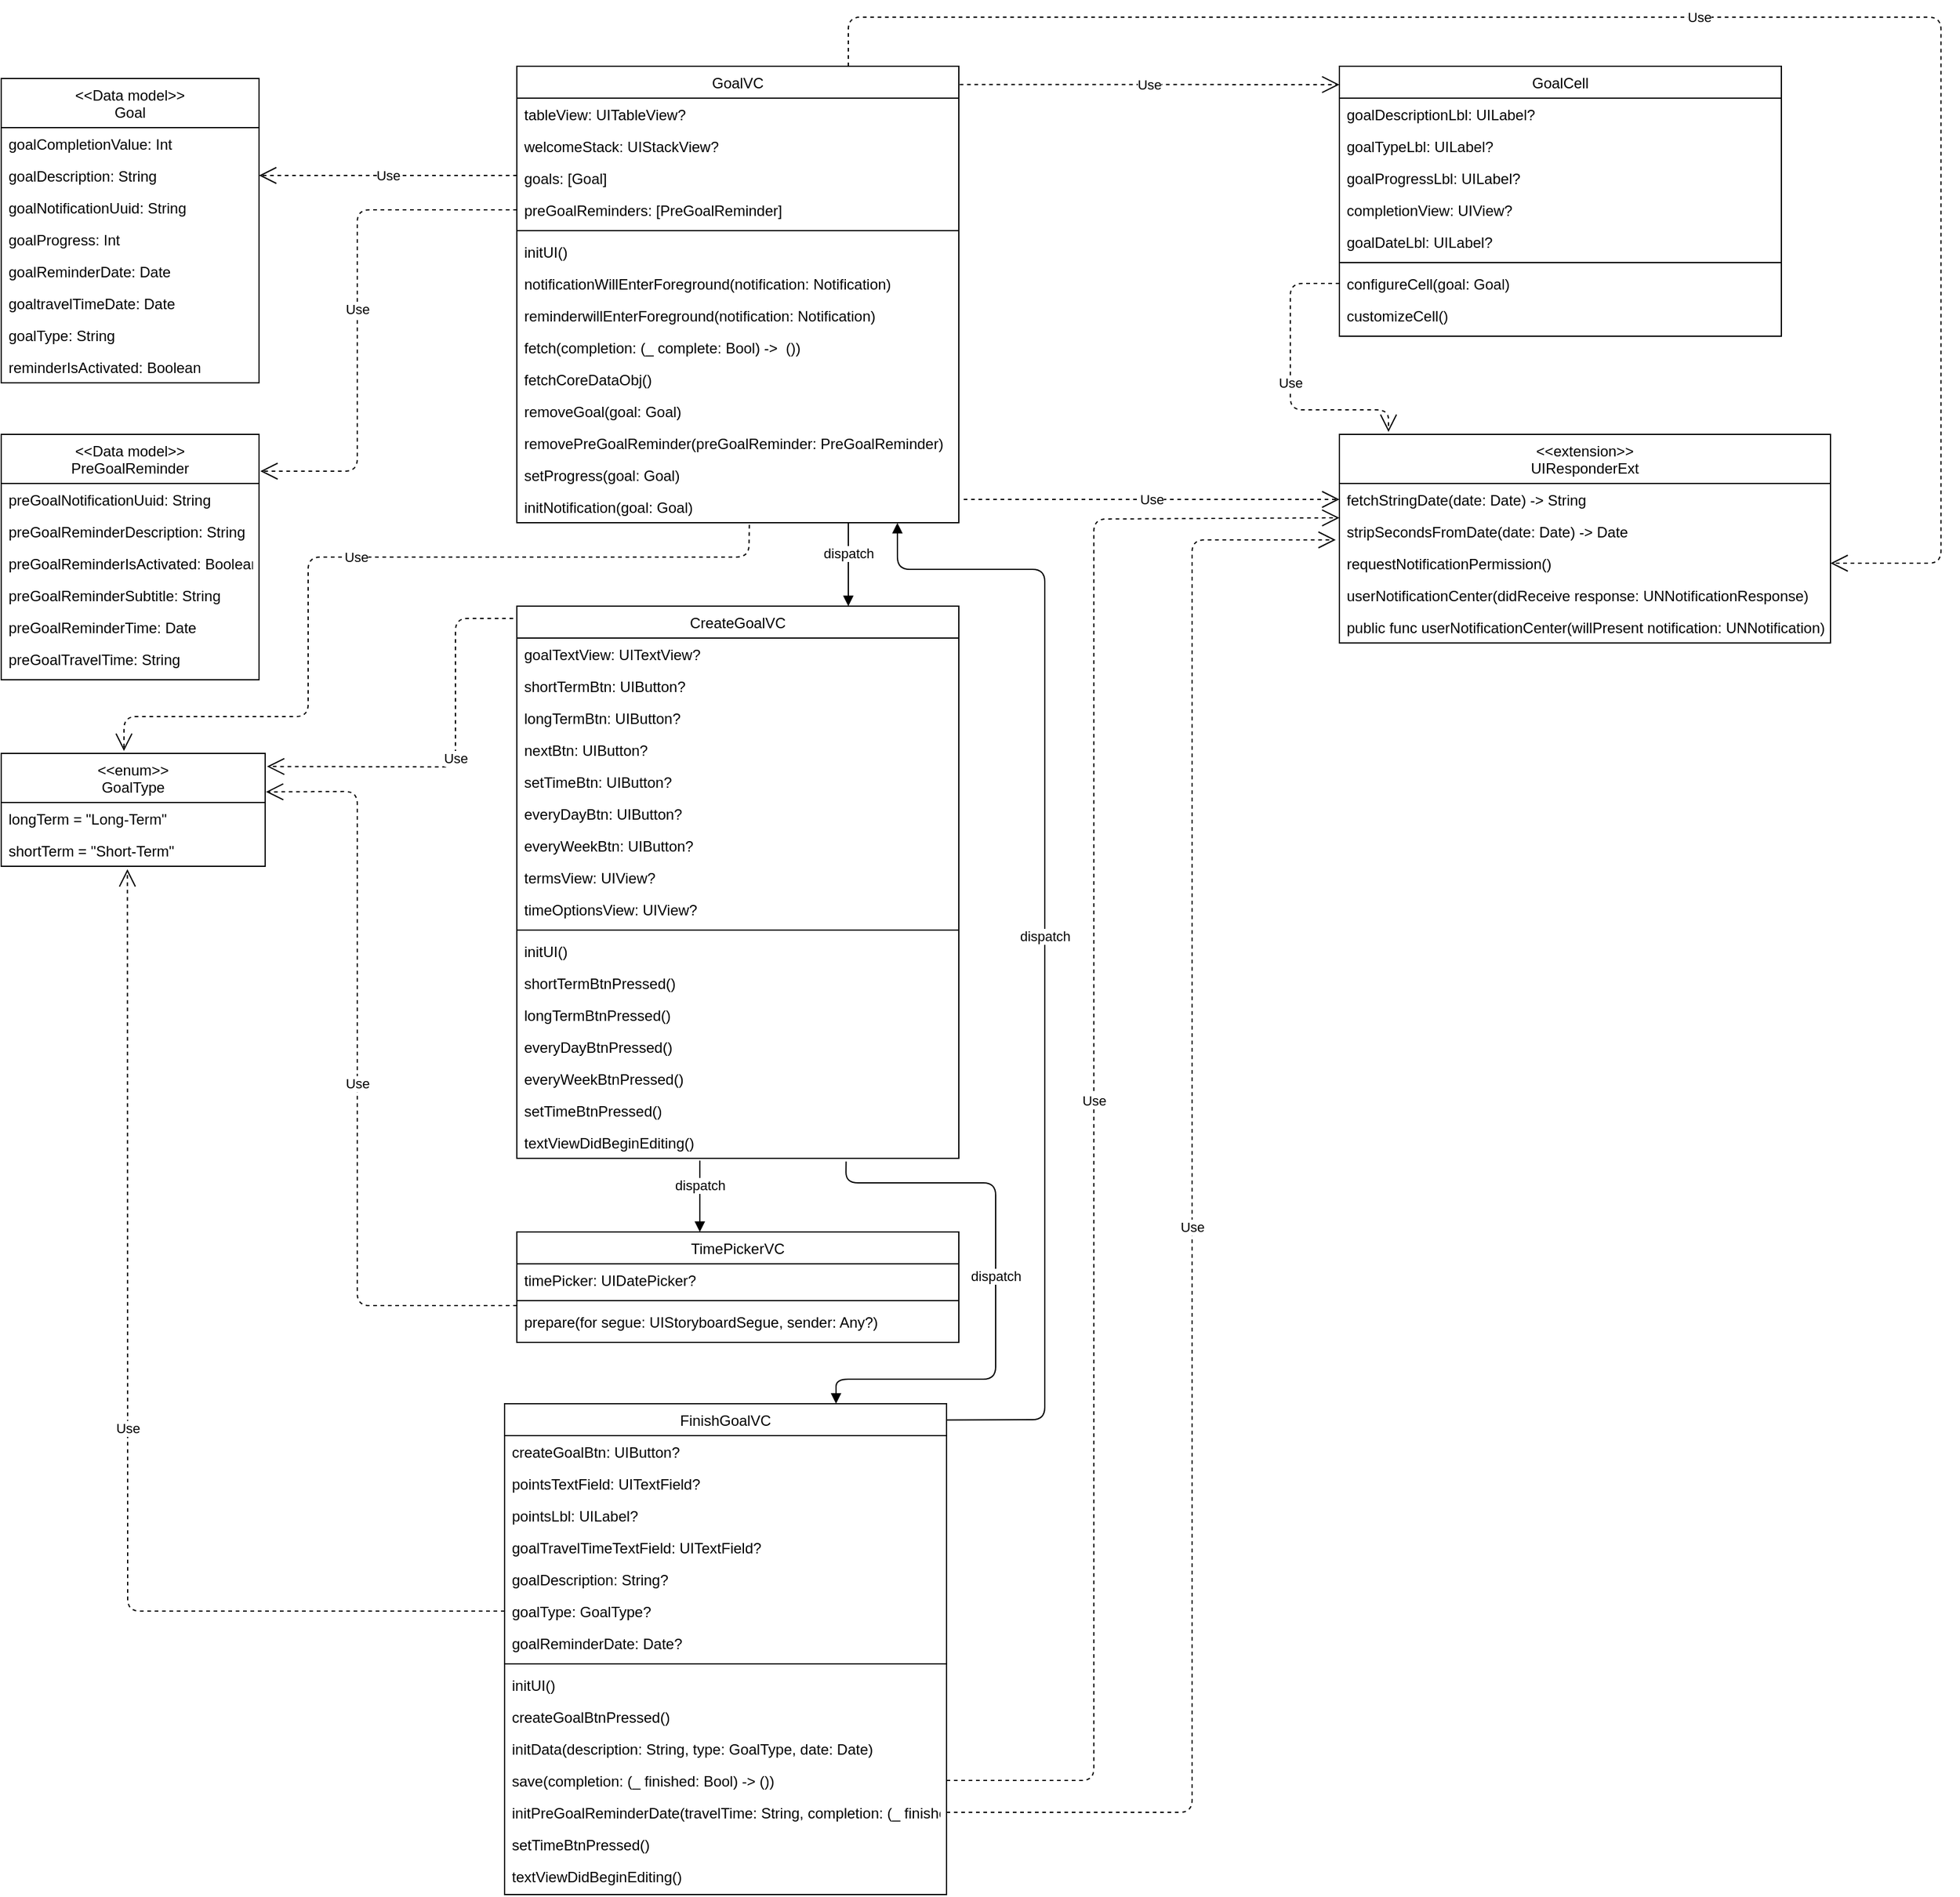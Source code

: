 <mxfile version="14.0.1" type="github"><diagram id="C5RBs43oDa-KdzZeNtuy" name="Page-1"><mxGraphModel dx="340" dy="918" grid="1" gridSize="10" guides="1" tooltips="1" connect="1" arrows="1" fold="1" page="0" pageScale="1" pageWidth="827" pageHeight="1169" math="0" shadow="0"><root><mxCell id="WIyWlLk6GJQsqaUBKTNV-0"/><mxCell id="WIyWlLk6GJQsqaUBKTNV-1" parent="WIyWlLk6GJQsqaUBKTNV-0"/><mxCell id="tPC4e63Bp8hrS6GfHQLR-0" value="GoalVC" style="swimlane;fontStyle=0;align=center;verticalAlign=top;childLayout=stackLayout;horizontal=1;startSize=26;horizontalStack=0;resizeParent=1;resizeLast=0;collapsible=1;marginBottom=0;rounded=0;shadow=0;strokeWidth=1;" vertex="1" parent="WIyWlLk6GJQsqaUBKTNV-1"><mxGeometry x="1730" y="190" width="360" height="372" as="geometry"><mxRectangle x="550" y="140" width="160" height="26" as="alternateBounds"/></mxGeometry></mxCell><mxCell id="tPC4e63Bp8hrS6GfHQLR-1" value="tableView: UITableView?" style="text;align=left;verticalAlign=top;spacingLeft=4;spacingRight=4;overflow=hidden;rotatable=0;points=[[0,0.5],[1,0.5]];portConstraint=eastwest;" vertex="1" parent="tPC4e63Bp8hrS6GfHQLR-0"><mxGeometry y="26" width="360" height="26" as="geometry"/></mxCell><mxCell id="tPC4e63Bp8hrS6GfHQLR-2" value="welcomeStack: UIStackView?" style="text;align=left;verticalAlign=top;spacingLeft=4;spacingRight=4;overflow=hidden;rotatable=0;points=[[0,0.5],[1,0.5]];portConstraint=eastwest;rounded=0;shadow=0;html=0;" vertex="1" parent="tPC4e63Bp8hrS6GfHQLR-0"><mxGeometry y="52" width="360" height="26" as="geometry"/></mxCell><mxCell id="tPC4e63Bp8hrS6GfHQLR-10" value="goals: [Goal]" style="text;align=left;verticalAlign=top;spacingLeft=4;spacingRight=4;overflow=hidden;rotatable=0;points=[[0,0.5],[1,0.5]];portConstraint=eastwest;rounded=0;shadow=0;html=0;" vertex="1" parent="tPC4e63Bp8hrS6GfHQLR-0"><mxGeometry y="78" width="360" height="26" as="geometry"/></mxCell><mxCell id="tPC4e63Bp8hrS6GfHQLR-11" value="preGoalReminders: [PreGoalReminder]" style="text;align=left;verticalAlign=top;spacingLeft=4;spacingRight=4;overflow=hidden;rotatable=0;points=[[0,0.5],[1,0.5]];portConstraint=eastwest;rounded=0;shadow=0;html=0;" vertex="1" parent="tPC4e63Bp8hrS6GfHQLR-0"><mxGeometry y="104" width="360" height="26" as="geometry"/></mxCell><mxCell id="tPC4e63Bp8hrS6GfHQLR-6" value="" style="line;html=1;strokeWidth=1;align=left;verticalAlign=middle;spacingTop=-1;spacingLeft=3;spacingRight=3;rotatable=0;labelPosition=right;points=[];portConstraint=eastwest;" vertex="1" parent="tPC4e63Bp8hrS6GfHQLR-0"><mxGeometry y="130" width="360" height="8" as="geometry"/></mxCell><mxCell id="tPC4e63Bp8hrS6GfHQLR-7" value="initUI()" style="text;align=left;verticalAlign=top;spacingLeft=4;spacingRight=4;overflow=hidden;rotatable=0;points=[[0,0.5],[1,0.5]];portConstraint=eastwest;" vertex="1" parent="tPC4e63Bp8hrS6GfHQLR-0"><mxGeometry y="138" width="360" height="26" as="geometry"/></mxCell><mxCell id="tPC4e63Bp8hrS6GfHQLR-8" value="notificationWillEnterForeground(notification: Notification)" style="text;align=left;verticalAlign=top;spacingLeft=4;spacingRight=4;overflow=hidden;rotatable=0;points=[[0,0.5],[1,0.5]];portConstraint=eastwest;" vertex="1" parent="tPC4e63Bp8hrS6GfHQLR-0"><mxGeometry y="164" width="360" height="26" as="geometry"/></mxCell><mxCell id="tPC4e63Bp8hrS6GfHQLR-13" value="reminderwillEnterForeground(notification: Notification)" style="text;align=left;verticalAlign=top;spacingLeft=4;spacingRight=4;overflow=hidden;rotatable=0;points=[[0,0.5],[1,0.5]];portConstraint=eastwest;" vertex="1" parent="tPC4e63Bp8hrS6GfHQLR-0"><mxGeometry y="190" width="360" height="26" as="geometry"/></mxCell><mxCell id="tPC4e63Bp8hrS6GfHQLR-12" value="fetch(completion: (_ complete: Bool) -&gt;  ())" style="text;align=left;verticalAlign=top;spacingLeft=4;spacingRight=4;overflow=hidden;rotatable=0;points=[[0,0.5],[1,0.5]];portConstraint=eastwest;" vertex="1" parent="tPC4e63Bp8hrS6GfHQLR-0"><mxGeometry y="216" width="360" height="26" as="geometry"/></mxCell><mxCell id="tPC4e63Bp8hrS6GfHQLR-15" value="fetchCoreDataObj()" style="text;align=left;verticalAlign=top;spacingLeft=4;spacingRight=4;overflow=hidden;rotatable=0;points=[[0,0.5],[1,0.5]];portConstraint=eastwest;" vertex="1" parent="tPC4e63Bp8hrS6GfHQLR-0"><mxGeometry y="242" width="360" height="26" as="geometry"/></mxCell><mxCell id="tPC4e63Bp8hrS6GfHQLR-14" value="removeGoal(goal: Goal)" style="text;align=left;verticalAlign=top;spacingLeft=4;spacingRight=4;overflow=hidden;rotatable=0;points=[[0,0.5],[1,0.5]];portConstraint=eastwest;" vertex="1" parent="tPC4e63Bp8hrS6GfHQLR-0"><mxGeometry y="268" width="360" height="26" as="geometry"/></mxCell><mxCell id="tPC4e63Bp8hrS6GfHQLR-16" value="removePreGoalReminder(preGoalReminder: PreGoalReminder)" style="text;align=left;verticalAlign=top;spacingLeft=4;spacingRight=4;overflow=hidden;rotatable=0;points=[[0,0.5],[1,0.5]];portConstraint=eastwest;" vertex="1" parent="tPC4e63Bp8hrS6GfHQLR-0"><mxGeometry y="294" width="360" height="26" as="geometry"/></mxCell><mxCell id="tPC4e63Bp8hrS6GfHQLR-17" value="setProgress(goal: Goal)" style="text;align=left;verticalAlign=top;spacingLeft=4;spacingRight=4;overflow=hidden;rotatable=0;points=[[0,0.5],[1,0.5]];portConstraint=eastwest;" vertex="1" parent="tPC4e63Bp8hrS6GfHQLR-0"><mxGeometry y="320" width="360" height="26" as="geometry"/></mxCell><mxCell id="tPC4e63Bp8hrS6GfHQLR-18" value="initNotification(goal: Goal)" style="text;align=left;verticalAlign=top;spacingLeft=4;spacingRight=4;overflow=hidden;rotatable=0;points=[[0,0.5],[1,0.5]];portConstraint=eastwest;" vertex="1" parent="tPC4e63Bp8hrS6GfHQLR-0"><mxGeometry y="346" width="360" height="26" as="geometry"/></mxCell><mxCell id="tPC4e63Bp8hrS6GfHQLR-19" value="CreateGoalVC" style="swimlane;fontStyle=0;align=center;verticalAlign=top;childLayout=stackLayout;horizontal=1;startSize=26;horizontalStack=0;resizeParent=1;resizeLast=0;collapsible=1;marginBottom=0;rounded=0;shadow=0;strokeWidth=1;" vertex="1" parent="WIyWlLk6GJQsqaUBKTNV-1"><mxGeometry x="1730" y="630" width="360" height="450" as="geometry"><mxRectangle x="550" y="140" width="160" height="26" as="alternateBounds"/></mxGeometry></mxCell><mxCell id="tPC4e63Bp8hrS6GfHQLR-20" value="goalTextView: UITextView?" style="text;align=left;verticalAlign=top;spacingLeft=4;spacingRight=4;overflow=hidden;rotatable=0;points=[[0,0.5],[1,0.5]];portConstraint=eastwest;" vertex="1" parent="tPC4e63Bp8hrS6GfHQLR-19"><mxGeometry y="26" width="360" height="26" as="geometry"/></mxCell><mxCell id="tPC4e63Bp8hrS6GfHQLR-21" value="shortTermBtn: UIButton?" style="text;align=left;verticalAlign=top;spacingLeft=4;spacingRight=4;overflow=hidden;rotatable=0;points=[[0,0.5],[1,0.5]];portConstraint=eastwest;rounded=0;shadow=0;html=0;" vertex="1" parent="tPC4e63Bp8hrS6GfHQLR-19"><mxGeometry y="52" width="360" height="26" as="geometry"/></mxCell><mxCell id="tPC4e63Bp8hrS6GfHQLR-22" value="longTermBtn: UIButton?" style="text;align=left;verticalAlign=top;spacingLeft=4;spacingRight=4;overflow=hidden;rotatable=0;points=[[0,0.5],[1,0.5]];portConstraint=eastwest;rounded=0;shadow=0;html=0;" vertex="1" parent="tPC4e63Bp8hrS6GfHQLR-19"><mxGeometry y="78" width="360" height="26" as="geometry"/></mxCell><mxCell id="tPC4e63Bp8hrS6GfHQLR-23" value="nextBtn: UIButton?" style="text;align=left;verticalAlign=top;spacingLeft=4;spacingRight=4;overflow=hidden;rotatable=0;points=[[0,0.5],[1,0.5]];portConstraint=eastwest;rounded=0;shadow=0;html=0;" vertex="1" parent="tPC4e63Bp8hrS6GfHQLR-19"><mxGeometry y="104" width="360" height="26" as="geometry"/></mxCell><mxCell id="tPC4e63Bp8hrS6GfHQLR-35" value="setTimeBtn: UIButton?" style="text;align=left;verticalAlign=top;spacingLeft=4;spacingRight=4;overflow=hidden;rotatable=0;points=[[0,0.5],[1,0.5]];portConstraint=eastwest;rounded=0;shadow=0;html=0;" vertex="1" parent="tPC4e63Bp8hrS6GfHQLR-19"><mxGeometry y="130" width="360" height="26" as="geometry"/></mxCell><mxCell id="tPC4e63Bp8hrS6GfHQLR-34" value="everyDayBtn: UIButton?" style="text;align=left;verticalAlign=top;spacingLeft=4;spacingRight=4;overflow=hidden;rotatable=0;points=[[0,0.5],[1,0.5]];portConstraint=eastwest;rounded=0;shadow=0;html=0;" vertex="1" parent="tPC4e63Bp8hrS6GfHQLR-19"><mxGeometry y="156" width="360" height="26" as="geometry"/></mxCell><mxCell id="tPC4e63Bp8hrS6GfHQLR-37" value="everyWeekBtn: UIButton?" style="text;align=left;verticalAlign=top;spacingLeft=4;spacingRight=4;overflow=hidden;rotatable=0;points=[[0,0.5],[1,0.5]];portConstraint=eastwest;rounded=0;shadow=0;html=0;" vertex="1" parent="tPC4e63Bp8hrS6GfHQLR-19"><mxGeometry y="182" width="360" height="26" as="geometry"/></mxCell><mxCell id="tPC4e63Bp8hrS6GfHQLR-36" value="termsView: UIView?" style="text;align=left;verticalAlign=top;spacingLeft=4;spacingRight=4;overflow=hidden;rotatable=0;points=[[0,0.5],[1,0.5]];portConstraint=eastwest;rounded=0;shadow=0;html=0;" vertex="1" parent="tPC4e63Bp8hrS6GfHQLR-19"><mxGeometry y="208" width="360" height="26" as="geometry"/></mxCell><mxCell id="tPC4e63Bp8hrS6GfHQLR-38" value="timeOptionsView: UIView?" style="text;align=left;verticalAlign=top;spacingLeft=4;spacingRight=4;overflow=hidden;rotatable=0;points=[[0,0.5],[1,0.5]];portConstraint=eastwest;rounded=0;shadow=0;html=0;" vertex="1" parent="tPC4e63Bp8hrS6GfHQLR-19"><mxGeometry y="234" width="360" height="26" as="geometry"/></mxCell><mxCell id="tPC4e63Bp8hrS6GfHQLR-24" value="" style="line;html=1;strokeWidth=1;align=left;verticalAlign=middle;spacingTop=-1;spacingLeft=3;spacingRight=3;rotatable=0;labelPosition=right;points=[];portConstraint=eastwest;" vertex="1" parent="tPC4e63Bp8hrS6GfHQLR-19"><mxGeometry y="260" width="360" height="8" as="geometry"/></mxCell><mxCell id="tPC4e63Bp8hrS6GfHQLR-25" value="initUI()" style="text;align=left;verticalAlign=top;spacingLeft=4;spacingRight=4;overflow=hidden;rotatable=0;points=[[0,0.5],[1,0.5]];portConstraint=eastwest;" vertex="1" parent="tPC4e63Bp8hrS6GfHQLR-19"><mxGeometry y="268" width="360" height="26" as="geometry"/></mxCell><mxCell id="tPC4e63Bp8hrS6GfHQLR-26" value="shortTermBtnPressed()" style="text;align=left;verticalAlign=top;spacingLeft=4;spacingRight=4;overflow=hidden;rotatable=0;points=[[0,0.5],[1,0.5]];portConstraint=eastwest;" vertex="1" parent="tPC4e63Bp8hrS6GfHQLR-19"><mxGeometry y="294" width="360" height="26" as="geometry"/></mxCell><mxCell id="tPC4e63Bp8hrS6GfHQLR-27" value="longTermBtnPressed()" style="text;align=left;verticalAlign=top;spacingLeft=4;spacingRight=4;overflow=hidden;rotatable=0;points=[[0,0.5],[1,0.5]];portConstraint=eastwest;" vertex="1" parent="tPC4e63Bp8hrS6GfHQLR-19"><mxGeometry y="320" width="360" height="26" as="geometry"/></mxCell><mxCell id="tPC4e63Bp8hrS6GfHQLR-28" value="everyDayBtnPressed()" style="text;align=left;verticalAlign=top;spacingLeft=4;spacingRight=4;overflow=hidden;rotatable=0;points=[[0,0.5],[1,0.5]];portConstraint=eastwest;" vertex="1" parent="tPC4e63Bp8hrS6GfHQLR-19"><mxGeometry y="346" width="360" height="26" as="geometry"/></mxCell><mxCell id="tPC4e63Bp8hrS6GfHQLR-29" value="everyWeekBtnPressed()" style="text;align=left;verticalAlign=top;spacingLeft=4;spacingRight=4;overflow=hidden;rotatable=0;points=[[0,0.5],[1,0.5]];portConstraint=eastwest;" vertex="1" parent="tPC4e63Bp8hrS6GfHQLR-19"><mxGeometry y="372" width="360" height="26" as="geometry"/></mxCell><mxCell id="tPC4e63Bp8hrS6GfHQLR-30" value="setTimeBtnPressed()" style="text;align=left;verticalAlign=top;spacingLeft=4;spacingRight=4;overflow=hidden;rotatable=0;points=[[0,0.5],[1,0.5]];portConstraint=eastwest;" vertex="1" parent="tPC4e63Bp8hrS6GfHQLR-19"><mxGeometry y="398" width="360" height="26" as="geometry"/></mxCell><mxCell id="tPC4e63Bp8hrS6GfHQLR-31" value="textViewDidBeginEditing()" style="text;align=left;verticalAlign=top;spacingLeft=4;spacingRight=4;overflow=hidden;rotatable=0;points=[[0,0.5],[1,0.5]];portConstraint=eastwest;" vertex="1" parent="tPC4e63Bp8hrS6GfHQLR-19"><mxGeometry y="424" width="360" height="26" as="geometry"/></mxCell><mxCell id="tPC4e63Bp8hrS6GfHQLR-39" value="TimePickerVC" style="swimlane;fontStyle=0;align=center;verticalAlign=top;childLayout=stackLayout;horizontal=1;startSize=26;horizontalStack=0;resizeParent=1;resizeLast=0;collapsible=1;marginBottom=0;rounded=0;shadow=0;strokeWidth=1;" vertex="1" parent="WIyWlLk6GJQsqaUBKTNV-1"><mxGeometry x="1730" y="1140" width="360" height="90" as="geometry"><mxRectangle x="1230" y="1010" width="160" height="26" as="alternateBounds"/></mxGeometry></mxCell><mxCell id="tPC4e63Bp8hrS6GfHQLR-40" value="timePicker: UIDatePicker?" style="text;align=left;verticalAlign=top;spacingLeft=4;spacingRight=4;overflow=hidden;rotatable=0;points=[[0,0.5],[1,0.5]];portConstraint=eastwest;" vertex="1" parent="tPC4e63Bp8hrS6GfHQLR-39"><mxGeometry y="26" width="360" height="26" as="geometry"/></mxCell><mxCell id="tPC4e63Bp8hrS6GfHQLR-49" value="" style="line;html=1;strokeWidth=1;align=left;verticalAlign=middle;spacingTop=-1;spacingLeft=3;spacingRight=3;rotatable=0;labelPosition=right;points=[];portConstraint=eastwest;" vertex="1" parent="tPC4e63Bp8hrS6GfHQLR-39"><mxGeometry y="52" width="360" height="8" as="geometry"/></mxCell><mxCell id="tPC4e63Bp8hrS6GfHQLR-50" value="prepare(for segue: UIStoryboardSegue, sender: Any?)" style="text;align=left;verticalAlign=top;spacingLeft=4;spacingRight=4;overflow=hidden;rotatable=0;points=[[0,0.5],[1,0.5]];portConstraint=eastwest;" vertex="1" parent="tPC4e63Bp8hrS6GfHQLR-39"><mxGeometry y="60" width="360" height="26" as="geometry"/></mxCell><mxCell id="tPC4e63Bp8hrS6GfHQLR-57" value="FinishGoalVC" style="swimlane;fontStyle=0;align=center;verticalAlign=top;childLayout=stackLayout;horizontal=1;startSize=26;horizontalStack=0;resizeParent=1;resizeLast=0;collapsible=1;marginBottom=0;rounded=0;shadow=0;strokeWidth=1;" vertex="1" parent="WIyWlLk6GJQsqaUBKTNV-1"><mxGeometry x="1720" y="1280" width="360" height="400" as="geometry"><mxRectangle x="550" y="140" width="160" height="26" as="alternateBounds"/></mxGeometry></mxCell><mxCell id="tPC4e63Bp8hrS6GfHQLR-58" value="createGoalBtn: UIButton?" style="text;align=left;verticalAlign=top;spacingLeft=4;spacingRight=4;overflow=hidden;rotatable=0;points=[[0,0.5],[1,0.5]];portConstraint=eastwest;" vertex="1" parent="tPC4e63Bp8hrS6GfHQLR-57"><mxGeometry y="26" width="360" height="26" as="geometry"/></mxCell><mxCell id="tPC4e63Bp8hrS6GfHQLR-59" value="pointsTextField: UITextField?" style="text;align=left;verticalAlign=top;spacingLeft=4;spacingRight=4;overflow=hidden;rotatable=0;points=[[0,0.5],[1,0.5]];portConstraint=eastwest;rounded=0;shadow=0;html=0;" vertex="1" parent="tPC4e63Bp8hrS6GfHQLR-57"><mxGeometry y="52" width="360" height="26" as="geometry"/></mxCell><mxCell id="tPC4e63Bp8hrS6GfHQLR-60" value="pointsLbl: UILabel?" style="text;align=left;verticalAlign=top;spacingLeft=4;spacingRight=4;overflow=hidden;rotatable=0;points=[[0,0.5],[1,0.5]];portConstraint=eastwest;rounded=0;shadow=0;html=0;" vertex="1" parent="tPC4e63Bp8hrS6GfHQLR-57"><mxGeometry y="78" width="360" height="26" as="geometry"/></mxCell><mxCell id="tPC4e63Bp8hrS6GfHQLR-61" value="goalTravelTimeTextField: UITextField?" style="text;align=left;verticalAlign=top;spacingLeft=4;spacingRight=4;overflow=hidden;rotatable=0;points=[[0,0.5],[1,0.5]];portConstraint=eastwest;rounded=0;shadow=0;html=0;" vertex="1" parent="tPC4e63Bp8hrS6GfHQLR-57"><mxGeometry y="104" width="360" height="26" as="geometry"/></mxCell><mxCell id="tPC4e63Bp8hrS6GfHQLR-62" value="goalDescription: String?" style="text;align=left;verticalAlign=top;spacingLeft=4;spacingRight=4;overflow=hidden;rotatable=0;points=[[0,0.5],[1,0.5]];portConstraint=eastwest;rounded=0;shadow=0;html=0;" vertex="1" parent="tPC4e63Bp8hrS6GfHQLR-57"><mxGeometry y="130" width="360" height="26" as="geometry"/></mxCell><mxCell id="tPC4e63Bp8hrS6GfHQLR-63" value="goalType: GoalType?" style="text;align=left;verticalAlign=top;spacingLeft=4;spacingRight=4;overflow=hidden;rotatable=0;points=[[0,0.5],[1,0.5]];portConstraint=eastwest;rounded=0;shadow=0;html=0;" vertex="1" parent="tPC4e63Bp8hrS6GfHQLR-57"><mxGeometry y="156" width="360" height="26" as="geometry"/></mxCell><mxCell id="tPC4e63Bp8hrS6GfHQLR-64" value="goalReminderDate: Date?" style="text;align=left;verticalAlign=top;spacingLeft=4;spacingRight=4;overflow=hidden;rotatable=0;points=[[0,0.5],[1,0.5]];portConstraint=eastwest;rounded=0;shadow=0;html=0;" vertex="1" parent="tPC4e63Bp8hrS6GfHQLR-57"><mxGeometry y="182" width="360" height="26" as="geometry"/></mxCell><mxCell id="tPC4e63Bp8hrS6GfHQLR-67" value="" style="line;html=1;strokeWidth=1;align=left;verticalAlign=middle;spacingTop=-1;spacingLeft=3;spacingRight=3;rotatable=0;labelPosition=right;points=[];portConstraint=eastwest;" vertex="1" parent="tPC4e63Bp8hrS6GfHQLR-57"><mxGeometry y="208" width="360" height="8" as="geometry"/></mxCell><mxCell id="tPC4e63Bp8hrS6GfHQLR-68" value="initUI()" style="text;align=left;verticalAlign=top;spacingLeft=4;spacingRight=4;overflow=hidden;rotatable=0;points=[[0,0.5],[1,0.5]];portConstraint=eastwest;" vertex="1" parent="tPC4e63Bp8hrS6GfHQLR-57"><mxGeometry y="216" width="360" height="26" as="geometry"/></mxCell><mxCell id="tPC4e63Bp8hrS6GfHQLR-69" value="createGoalBtnPressed()" style="text;align=left;verticalAlign=top;spacingLeft=4;spacingRight=4;overflow=hidden;rotatable=0;points=[[0,0.5],[1,0.5]];portConstraint=eastwest;" vertex="1" parent="tPC4e63Bp8hrS6GfHQLR-57"><mxGeometry y="242" width="360" height="26" as="geometry"/></mxCell><mxCell id="tPC4e63Bp8hrS6GfHQLR-70" value="initData(description: String, type: GoalType, date: Date)" style="text;align=left;verticalAlign=top;spacingLeft=4;spacingRight=4;overflow=hidden;rotatable=0;points=[[0,0.5],[1,0.5]];portConstraint=eastwest;" vertex="1" parent="tPC4e63Bp8hrS6GfHQLR-57"><mxGeometry y="268" width="360" height="26" as="geometry"/></mxCell><mxCell id="tPC4e63Bp8hrS6GfHQLR-71" value="save(completion: (_ finished: Bool) -&gt; ())" style="text;align=left;verticalAlign=top;spacingLeft=4;spacingRight=4;overflow=hidden;rotatable=0;points=[[0,0.5],[1,0.5]];portConstraint=eastwest;" vertex="1" parent="tPC4e63Bp8hrS6GfHQLR-57"><mxGeometry y="294" width="360" height="26" as="geometry"/></mxCell><mxCell id="tPC4e63Bp8hrS6GfHQLR-72" value="initPreGoalReminderDate(travelTime: String, completion: (_ finished: Bool) -&gt; ())" style="text;align=left;verticalAlign=top;spacingLeft=4;spacingRight=4;overflow=hidden;rotatable=0;points=[[0,0.5],[1,0.5]];portConstraint=eastwest;" vertex="1" parent="tPC4e63Bp8hrS6GfHQLR-57"><mxGeometry y="320" width="360" height="26" as="geometry"/></mxCell><mxCell id="tPC4e63Bp8hrS6GfHQLR-73" value="setTimeBtnPressed()" style="text;align=left;verticalAlign=top;spacingLeft=4;spacingRight=4;overflow=hidden;rotatable=0;points=[[0,0.5],[1,0.5]];portConstraint=eastwest;" vertex="1" parent="tPC4e63Bp8hrS6GfHQLR-57"><mxGeometry y="346" width="360" height="26" as="geometry"/></mxCell><mxCell id="tPC4e63Bp8hrS6GfHQLR-74" value="textViewDidBeginEditing()" style="text;align=left;verticalAlign=top;spacingLeft=4;spacingRight=4;overflow=hidden;rotatable=0;points=[[0,0.5],[1,0.5]];portConstraint=eastwest;" vertex="1" parent="tPC4e63Bp8hrS6GfHQLR-57"><mxGeometry y="372" width="360" height="26" as="geometry"/></mxCell><mxCell id="tPC4e63Bp8hrS6GfHQLR-75" value="GoalCell" style="swimlane;fontStyle=0;align=center;verticalAlign=top;childLayout=stackLayout;horizontal=1;startSize=26;horizontalStack=0;resizeParent=1;resizeLast=0;collapsible=1;marginBottom=0;rounded=0;shadow=0;strokeWidth=1;" vertex="1" parent="WIyWlLk6GJQsqaUBKTNV-1"><mxGeometry x="2400" y="190" width="360" height="220" as="geometry"><mxRectangle x="2400" y="190" width="160" height="26" as="alternateBounds"/></mxGeometry></mxCell><mxCell id="tPC4e63Bp8hrS6GfHQLR-76" value="goalDescriptionLbl: UILabel?" style="text;align=left;verticalAlign=top;spacingLeft=4;spacingRight=4;overflow=hidden;rotatable=0;points=[[0,0.5],[1,0.5]];portConstraint=eastwest;" vertex="1" parent="tPC4e63Bp8hrS6GfHQLR-75"><mxGeometry y="26" width="360" height="26" as="geometry"/></mxCell><mxCell id="tPC4e63Bp8hrS6GfHQLR-77" value="goalTypeLbl: UILabel?" style="text;align=left;verticalAlign=top;spacingLeft=4;spacingRight=4;overflow=hidden;rotatable=0;points=[[0,0.5],[1,0.5]];portConstraint=eastwest;rounded=0;shadow=0;html=0;" vertex="1" parent="tPC4e63Bp8hrS6GfHQLR-75"><mxGeometry y="52" width="360" height="26" as="geometry"/></mxCell><mxCell id="tPC4e63Bp8hrS6GfHQLR-78" value="goalProgressLbl: UILabel?" style="text;align=left;verticalAlign=top;spacingLeft=4;spacingRight=4;overflow=hidden;rotatable=0;points=[[0,0.5],[1,0.5]];portConstraint=eastwest;rounded=0;shadow=0;html=0;" vertex="1" parent="tPC4e63Bp8hrS6GfHQLR-75"><mxGeometry y="78" width="360" height="26" as="geometry"/></mxCell><mxCell id="tPC4e63Bp8hrS6GfHQLR-90" value="completionView: UIView?" style="text;align=left;verticalAlign=top;spacingLeft=4;spacingRight=4;overflow=hidden;rotatable=0;points=[[0,0.5],[1,0.5]];portConstraint=eastwest;rounded=0;shadow=0;html=0;" vertex="1" parent="tPC4e63Bp8hrS6GfHQLR-75"><mxGeometry y="104" width="360" height="26" as="geometry"/></mxCell><mxCell id="tPC4e63Bp8hrS6GfHQLR-79" value="goalDateLbl: UILabel?" style="text;align=left;verticalAlign=top;spacingLeft=4;spacingRight=4;overflow=hidden;rotatable=0;points=[[0,0.5],[1,0.5]];portConstraint=eastwest;rounded=0;shadow=0;html=0;" vertex="1" parent="tPC4e63Bp8hrS6GfHQLR-75"><mxGeometry y="130" width="360" height="26" as="geometry"/></mxCell><mxCell id="tPC4e63Bp8hrS6GfHQLR-80" value="" style="line;html=1;strokeWidth=1;align=left;verticalAlign=middle;spacingTop=-1;spacingLeft=3;spacingRight=3;rotatable=0;labelPosition=right;points=[];portConstraint=eastwest;" vertex="1" parent="tPC4e63Bp8hrS6GfHQLR-75"><mxGeometry y="156" width="360" height="8" as="geometry"/></mxCell><mxCell id="tPC4e63Bp8hrS6GfHQLR-82" value="configureCell(goal: Goal)" style="text;align=left;verticalAlign=top;spacingLeft=4;spacingRight=4;overflow=hidden;rotatable=0;points=[[0,0.5],[1,0.5]];portConstraint=eastwest;" vertex="1" parent="tPC4e63Bp8hrS6GfHQLR-75"><mxGeometry y="164" width="360" height="26" as="geometry"/></mxCell><mxCell id="tPC4e63Bp8hrS6GfHQLR-85" value="customizeCell()" style="text;align=left;verticalAlign=top;spacingLeft=4;spacingRight=4;overflow=hidden;rotatable=0;points=[[0,0.5],[1,0.5]];portConstraint=eastwest;" vertex="1" parent="tPC4e63Bp8hrS6GfHQLR-75"><mxGeometry y="190" width="360" height="26" as="geometry"/></mxCell><mxCell id="tPC4e63Bp8hrS6GfHQLR-91" value="&lt;&lt;enum&gt;&gt;&#xa;GoalType" style="swimlane;fontStyle=0;align=center;verticalAlign=top;childLayout=stackLayout;horizontal=1;startSize=40;horizontalStack=0;resizeParent=1;resizeLast=0;collapsible=1;marginBottom=0;rounded=0;shadow=0;strokeWidth=1;" vertex="1" parent="WIyWlLk6GJQsqaUBKTNV-1"><mxGeometry x="1310" y="750" width="215" height="92" as="geometry"><mxRectangle x="1760" y="120" width="160" height="40" as="alternateBounds"/></mxGeometry></mxCell><mxCell id="tPC4e63Bp8hrS6GfHQLR-92" value="longTerm = &quot;Long-Term&quot;" style="text;align=left;verticalAlign=top;spacingLeft=4;spacingRight=4;overflow=hidden;rotatable=0;points=[[0,0.5],[1,0.5]];portConstraint=eastwest;" vertex="1" parent="tPC4e63Bp8hrS6GfHQLR-91"><mxGeometry y="40" width="215" height="26" as="geometry"/></mxCell><mxCell id="tPC4e63Bp8hrS6GfHQLR-95" value="shortTerm = &quot;Short-Term&quot;" style="text;align=left;verticalAlign=top;spacingLeft=4;spacingRight=4;overflow=hidden;rotatable=0;points=[[0,0.5],[1,0.5]];portConstraint=eastwest;" vertex="1" parent="tPC4e63Bp8hrS6GfHQLR-91"><mxGeometry y="66" width="215" height="26" as="geometry"/></mxCell><mxCell id="tPC4e63Bp8hrS6GfHQLR-96" value="&lt;&lt;extension&gt;&gt;&#xa;UIResponderExt" style="swimlane;fontStyle=0;align=center;verticalAlign=top;childLayout=stackLayout;horizontal=1;startSize=40;horizontalStack=0;resizeParent=1;resizeLast=0;collapsible=1;marginBottom=0;rounded=0;shadow=0;strokeWidth=1;" vertex="1" parent="WIyWlLk6GJQsqaUBKTNV-1"><mxGeometry x="2400" y="490" width="400" height="170" as="geometry"><mxRectangle x="2400" y="490" width="160" height="40" as="alternateBounds"/></mxGeometry></mxCell><mxCell id="tPC4e63Bp8hrS6GfHQLR-97" value="fetchStringDate(date: Date) -&gt; String" style="text;align=left;verticalAlign=top;spacingLeft=4;spacingRight=4;overflow=hidden;rotatable=0;points=[[0,0.5],[1,0.5]];portConstraint=eastwest;" vertex="1" parent="tPC4e63Bp8hrS6GfHQLR-96"><mxGeometry y="40" width="400" height="26" as="geometry"/></mxCell><mxCell id="tPC4e63Bp8hrS6GfHQLR-98" value="stripSecondsFromDate(date: Date) -&gt; Date" style="text;align=left;verticalAlign=top;spacingLeft=4;spacingRight=4;overflow=hidden;rotatable=0;points=[[0,0.5],[1,0.5]];portConstraint=eastwest;" vertex="1" parent="tPC4e63Bp8hrS6GfHQLR-96"><mxGeometry y="66" width="400" height="26" as="geometry"/></mxCell><mxCell id="tPC4e63Bp8hrS6GfHQLR-100" value="requestNotificationPermission()" style="text;align=left;verticalAlign=top;spacingLeft=4;spacingRight=4;overflow=hidden;rotatable=0;points=[[0,0.5],[1,0.5]];portConstraint=eastwest;" vertex="1" parent="tPC4e63Bp8hrS6GfHQLR-96"><mxGeometry y="92" width="400" height="26" as="geometry"/></mxCell><mxCell id="tPC4e63Bp8hrS6GfHQLR-101" value="userNotificationCenter(didReceive response: UNNotificationResponse)" style="text;align=left;verticalAlign=top;spacingLeft=4;spacingRight=4;overflow=hidden;rotatable=0;points=[[0,0.5],[1,0.5]];portConstraint=eastwest;" vertex="1" parent="tPC4e63Bp8hrS6GfHQLR-96"><mxGeometry y="118" width="400" height="26" as="geometry"/></mxCell><mxCell id="tPC4e63Bp8hrS6GfHQLR-99" value="public func userNotificationCenter(willPresent notification: UNNotification)" style="text;align=left;verticalAlign=top;spacingLeft=4;spacingRight=4;overflow=hidden;rotatable=0;points=[[0,0.5],[1,0.5]];portConstraint=eastwest;" vertex="1" parent="tPC4e63Bp8hrS6GfHQLR-96"><mxGeometry y="144" width="400" height="26" as="geometry"/></mxCell><mxCell id="tPC4e63Bp8hrS6GfHQLR-102" value="&lt;&lt;Data model&gt;&gt;&#xa;Goal" style="swimlane;fontStyle=0;align=center;verticalAlign=top;childLayout=stackLayout;horizontal=1;startSize=40;horizontalStack=0;resizeParent=1;resizeLast=0;collapsible=1;marginBottom=0;rounded=0;shadow=0;strokeWidth=1;" vertex="1" parent="WIyWlLk6GJQsqaUBKTNV-1"><mxGeometry x="1310" y="200" width="210" height="248" as="geometry"><mxRectangle x="1760" y="120" width="160" height="40" as="alternateBounds"/></mxGeometry></mxCell><mxCell id="tPC4e63Bp8hrS6GfHQLR-103" value="goalCompletionValue: Int" style="text;align=left;verticalAlign=top;spacingLeft=4;spacingRight=4;overflow=hidden;rotatable=0;points=[[0,0.5],[1,0.5]];portConstraint=eastwest;" vertex="1" parent="tPC4e63Bp8hrS6GfHQLR-102"><mxGeometry y="40" width="210" height="26" as="geometry"/></mxCell><mxCell id="tPC4e63Bp8hrS6GfHQLR-104" value="goalDescription: String" style="text;align=left;verticalAlign=top;spacingLeft=4;spacingRight=4;overflow=hidden;rotatable=0;points=[[0,0.5],[1,0.5]];portConstraint=eastwest;" vertex="1" parent="tPC4e63Bp8hrS6GfHQLR-102"><mxGeometry y="66" width="210" height="26" as="geometry"/></mxCell><mxCell id="tPC4e63Bp8hrS6GfHQLR-105" value="goalNotificationUuid: String" style="text;align=left;verticalAlign=top;spacingLeft=4;spacingRight=4;overflow=hidden;rotatable=0;points=[[0,0.5],[1,0.5]];portConstraint=eastwest;" vertex="1" parent="tPC4e63Bp8hrS6GfHQLR-102"><mxGeometry y="92" width="210" height="26" as="geometry"/></mxCell><mxCell id="tPC4e63Bp8hrS6GfHQLR-106" value="goalProgress: Int" style="text;align=left;verticalAlign=top;spacingLeft=4;spacingRight=4;overflow=hidden;rotatable=0;points=[[0,0.5],[1,0.5]];portConstraint=eastwest;" vertex="1" parent="tPC4e63Bp8hrS6GfHQLR-102"><mxGeometry y="118" width="210" height="26" as="geometry"/></mxCell><mxCell id="tPC4e63Bp8hrS6GfHQLR-108" value="goalReminderDate: Date" style="text;align=left;verticalAlign=top;spacingLeft=4;spacingRight=4;overflow=hidden;rotatable=0;points=[[0,0.5],[1,0.5]];portConstraint=eastwest;" vertex="1" parent="tPC4e63Bp8hrS6GfHQLR-102"><mxGeometry y="144" width="210" height="26" as="geometry"/></mxCell><mxCell id="tPC4e63Bp8hrS6GfHQLR-109" value="goaltravelTimeDate: Date" style="text;align=left;verticalAlign=top;spacingLeft=4;spacingRight=4;overflow=hidden;rotatable=0;points=[[0,0.5],[1,0.5]];portConstraint=eastwest;" vertex="1" parent="tPC4e63Bp8hrS6GfHQLR-102"><mxGeometry y="170" width="210" height="26" as="geometry"/></mxCell><mxCell id="tPC4e63Bp8hrS6GfHQLR-110" value="goalType: String" style="text;align=left;verticalAlign=top;spacingLeft=4;spacingRight=4;overflow=hidden;rotatable=0;points=[[0,0.5],[1,0.5]];portConstraint=eastwest;" vertex="1" parent="tPC4e63Bp8hrS6GfHQLR-102"><mxGeometry y="196" width="210" height="26" as="geometry"/></mxCell><mxCell id="tPC4e63Bp8hrS6GfHQLR-107" value="reminderIsActivated: Boolean" style="text;align=left;verticalAlign=top;spacingLeft=4;spacingRight=4;overflow=hidden;rotatable=0;points=[[0,0.5],[1,0.5]];portConstraint=eastwest;" vertex="1" parent="tPC4e63Bp8hrS6GfHQLR-102"><mxGeometry y="222" width="210" height="26" as="geometry"/></mxCell><mxCell id="tPC4e63Bp8hrS6GfHQLR-111" value="&lt;&lt;Data model&gt;&gt;&#xa;PreGoalReminder" style="swimlane;fontStyle=0;align=center;verticalAlign=top;childLayout=stackLayout;horizontal=1;startSize=40;horizontalStack=0;resizeParent=1;resizeLast=0;collapsible=1;marginBottom=0;rounded=0;shadow=0;strokeWidth=1;" vertex="1" parent="WIyWlLk6GJQsqaUBKTNV-1"><mxGeometry x="1310" y="490" width="210" height="200" as="geometry"><mxRectangle x="1760" y="120" width="160" height="40" as="alternateBounds"/></mxGeometry></mxCell><mxCell id="tPC4e63Bp8hrS6GfHQLR-112" value="preGoalNotificationUuid: String" style="text;align=left;verticalAlign=top;spacingLeft=4;spacingRight=4;overflow=hidden;rotatable=0;points=[[0,0.5],[1,0.5]];portConstraint=eastwest;" vertex="1" parent="tPC4e63Bp8hrS6GfHQLR-111"><mxGeometry y="40" width="210" height="26" as="geometry"/></mxCell><mxCell id="tPC4e63Bp8hrS6GfHQLR-113" value="preGoalReminderDescription: String" style="text;align=left;verticalAlign=top;spacingLeft=4;spacingRight=4;overflow=hidden;rotatable=0;points=[[0,0.5],[1,0.5]];portConstraint=eastwest;" vertex="1" parent="tPC4e63Bp8hrS6GfHQLR-111"><mxGeometry y="66" width="210" height="26" as="geometry"/></mxCell><mxCell id="tPC4e63Bp8hrS6GfHQLR-114" value="preGoalReminderIsActivated: Boolean" style="text;align=left;verticalAlign=top;spacingLeft=4;spacingRight=4;overflow=hidden;rotatable=0;points=[[0,0.5],[1,0.5]];portConstraint=eastwest;" vertex="1" parent="tPC4e63Bp8hrS6GfHQLR-111"><mxGeometry y="92" width="210" height="26" as="geometry"/></mxCell><mxCell id="tPC4e63Bp8hrS6GfHQLR-115" value="preGoalReminderSubtitle: String" style="text;align=left;verticalAlign=top;spacingLeft=4;spacingRight=4;overflow=hidden;rotatable=0;points=[[0,0.5],[1,0.5]];portConstraint=eastwest;" vertex="1" parent="tPC4e63Bp8hrS6GfHQLR-111"><mxGeometry y="118" width="210" height="26" as="geometry"/></mxCell><mxCell id="tPC4e63Bp8hrS6GfHQLR-116" value="preGoalReminderTime: Date" style="text;align=left;verticalAlign=top;spacingLeft=4;spacingRight=4;overflow=hidden;rotatable=0;points=[[0,0.5],[1,0.5]];portConstraint=eastwest;" vertex="1" parent="tPC4e63Bp8hrS6GfHQLR-111"><mxGeometry y="144" width="210" height="26" as="geometry"/></mxCell><mxCell id="tPC4e63Bp8hrS6GfHQLR-117" value="preGoalTravelTime: String" style="text;align=left;verticalAlign=top;spacingLeft=4;spacingRight=4;overflow=hidden;rotatable=0;points=[[0,0.5],[1,0.5]];portConstraint=eastwest;" vertex="1" parent="tPC4e63Bp8hrS6GfHQLR-111"><mxGeometry y="170" width="210" height="26" as="geometry"/></mxCell><mxCell id="tPC4e63Bp8hrS6GfHQLR-122" value="Use" style="endArrow=open;endSize=12;dashed=1;html=1;entryX=0;entryY=0.068;entryDx=0;entryDy=0;entryPerimeter=0;exitX=1.002;exitY=0.04;exitDx=0;exitDy=0;exitPerimeter=0;" edge="1" parent="WIyWlLk6GJQsqaUBKTNV-1" source="tPC4e63Bp8hrS6GfHQLR-0" target="tPC4e63Bp8hrS6GfHQLR-75"><mxGeometry width="160" relative="1" as="geometry"><mxPoint x="2090" y="210" as="sourcePoint"/><mxPoint x="2250" y="210" as="targetPoint"/></mxGeometry></mxCell><mxCell id="tPC4e63Bp8hrS6GfHQLR-123" value="Use" style="endArrow=open;endSize=12;dashed=1;html=1;entryX=1;entryY=0.5;entryDx=0;entryDy=0;" edge="1" parent="WIyWlLk6GJQsqaUBKTNV-1" target="tPC4e63Bp8hrS6GfHQLR-104"><mxGeometry width="160" relative="1" as="geometry"><mxPoint x="1730" y="279" as="sourcePoint"/><mxPoint x="1580" y="310" as="targetPoint"/></mxGeometry></mxCell><mxCell id="tPC4e63Bp8hrS6GfHQLR-124" value="Use" style="endArrow=open;endSize=12;dashed=1;html=1;exitX=0;exitY=0.5;exitDx=0;exitDy=0;entryX=1.005;entryY=0.15;entryDx=0;entryDy=0;entryPerimeter=0;" edge="1" parent="WIyWlLk6GJQsqaUBKTNV-1" source="tPC4e63Bp8hrS6GfHQLR-11" target="tPC4e63Bp8hrS6GfHQLR-111"><mxGeometry width="160" relative="1" as="geometry"><mxPoint x="1560" y="390" as="sourcePoint"/><mxPoint x="1600" y="550" as="targetPoint"/><Array as="points"><mxPoint x="1600" y="307"/><mxPoint x="1600" y="520"/></Array></mxGeometry></mxCell><mxCell id="tPC4e63Bp8hrS6GfHQLR-125" value="Use" style="endArrow=open;endSize=12;dashed=1;html=1;exitX=0;exitY=0;exitDx=0;exitDy=0;exitPerimeter=0;entryX=1.003;entryY=0.341;entryDx=0;entryDy=0;entryPerimeter=0;" edge="1" parent="WIyWlLk6GJQsqaUBKTNV-1" source="tPC4e63Bp8hrS6GfHQLR-50" target="tPC4e63Bp8hrS6GfHQLR-91"><mxGeometry width="160" relative="1" as="geometry"><mxPoint x="1720" y="660" as="sourcePoint"/><mxPoint x="1550" y="780" as="targetPoint"/><Array as="points"><mxPoint x="1600" y="1200"/><mxPoint x="1600" y="781"/></Array></mxGeometry></mxCell><mxCell id="tPC4e63Bp8hrS6GfHQLR-126" value="Use" style="endArrow=open;endSize=12;dashed=1;html=1;exitX=0.526;exitY=1.066;exitDx=0;exitDy=0;exitPerimeter=0;entryX=0.465;entryY=-0.022;entryDx=0;entryDy=0;entryPerimeter=0;" edge="1" parent="WIyWlLk6GJQsqaUBKTNV-1" source="tPC4e63Bp8hrS6GfHQLR-18" target="tPC4e63Bp8hrS6GfHQLR-91"><mxGeometry width="160" relative="1" as="geometry"><mxPoint x="1950" y="589.76" as="sourcePoint"/><mxPoint x="1380" y="720" as="targetPoint"/><Array as="points"><mxPoint x="1919" y="590"/><mxPoint x="1560" y="590"/><mxPoint x="1560" y="720"/><mxPoint x="1410" y="720"/></Array></mxGeometry></mxCell><mxCell id="tPC4e63Bp8hrS6GfHQLR-127" value="Use" style="endArrow=open;endSize=12;dashed=1;html=1;exitX=0;exitY=0.5;exitDx=0;exitDy=0;entryX=0.478;entryY=1.093;entryDx=0;entryDy=0;entryPerimeter=0;" edge="1" parent="WIyWlLk6GJQsqaUBKTNV-1" source="tPC4e63Bp8hrS6GfHQLR-63" target="tPC4e63Bp8hrS6GfHQLR-95"><mxGeometry width="160" relative="1" as="geometry"><mxPoint x="1480" y="1370" as="sourcePoint"/><mxPoint x="1640" y="1270" as="targetPoint"/><Array as="points"><mxPoint x="1413" y="1449"/></Array></mxGeometry></mxCell><mxCell id="tPC4e63Bp8hrS6GfHQLR-130" value="Use" style="endArrow=open;endSize=12;dashed=1;html=1;exitX=0;exitY=0.5;exitDx=0;exitDy=0;entryX=0.1;entryY=-0.012;entryDx=0;entryDy=0;entryPerimeter=0;" edge="1" parent="WIyWlLk6GJQsqaUBKTNV-1" source="tPC4e63Bp8hrS6GfHQLR-82" target="tPC4e63Bp8hrS6GfHQLR-96"><mxGeometry width="160" relative="1" as="geometry"><mxPoint x="2150" y="490" as="sourcePoint"/><mxPoint x="2360" y="550" as="targetPoint"/><Array as="points"><mxPoint x="2360" y="367"/><mxPoint x="2360" y="470"/><mxPoint x="2440" y="470"/></Array></mxGeometry></mxCell><mxCell id="tPC4e63Bp8hrS6GfHQLR-131" value="Use" style="endArrow=open;endSize=12;dashed=1;html=1;entryX=0;entryY=0.5;entryDx=0;entryDy=0;" edge="1" parent="WIyWlLk6GJQsqaUBKTNV-1" target="tPC4e63Bp8hrS6GfHQLR-97"><mxGeometry width="160" relative="1" as="geometry"><mxPoint x="2094" y="543" as="sourcePoint"/><mxPoint x="2340" y="560" as="targetPoint"/></mxGeometry></mxCell><mxCell id="tPC4e63Bp8hrS6GfHQLR-132" value="Use" style="endArrow=open;endSize=12;dashed=1;html=1;exitX=1;exitY=0.5;exitDx=0;exitDy=0;" edge="1" parent="WIyWlLk6GJQsqaUBKTNV-1" source="tPC4e63Bp8hrS6GfHQLR-72"><mxGeometry width="160" relative="1" as="geometry"><mxPoint x="2120" y="1610" as="sourcePoint"/><mxPoint x="2397" y="576" as="targetPoint"/><Array as="points"><mxPoint x="2280" y="1613"/><mxPoint x="2280" y="576"/></Array></mxGeometry></mxCell><mxCell id="tPC4e63Bp8hrS6GfHQLR-133" value="Use" style="endArrow=open;endSize=12;dashed=1;html=1;exitX=1;exitY=0.5;exitDx=0;exitDy=0;" edge="1" parent="WIyWlLk6GJQsqaUBKTNV-1" source="tPC4e63Bp8hrS6GfHQLR-71"><mxGeometry width="160" relative="1" as="geometry"><mxPoint x="2120" y="1530" as="sourcePoint"/><mxPoint x="2400" y="558" as="targetPoint"/><Array as="points"><mxPoint x="2200" y="1587"/><mxPoint x="2200" y="559"/></Array></mxGeometry></mxCell><mxCell id="tPC4e63Bp8hrS6GfHQLR-134" value="Use" style="endArrow=open;endSize=12;dashed=1;html=1;exitX=0.75;exitY=0;exitDx=0;exitDy=0;entryX=1;entryY=0.5;entryDx=0;entryDy=0;" edge="1" parent="WIyWlLk6GJQsqaUBKTNV-1" source="tPC4e63Bp8hrS6GfHQLR-0" target="tPC4e63Bp8hrS6GfHQLR-100"><mxGeometry width="160" relative="1" as="geometry"><mxPoint x="1940" y="150" as="sourcePoint"/><mxPoint x="2890" y="590" as="targetPoint"/><Array as="points"><mxPoint x="2000" y="150"/><mxPoint x="2890" y="150"/><mxPoint x="2890" y="595"/></Array></mxGeometry></mxCell><mxCell id="tPC4e63Bp8hrS6GfHQLR-136" value="dispatch" style="html=1;verticalAlign=bottom;endArrow=block;exitX=0.745;exitY=1.103;exitDx=0;exitDy=0;exitPerimeter=0;entryX=0.75;entryY=0;entryDx=0;entryDy=0;" edge="1" parent="WIyWlLk6GJQsqaUBKTNV-1" source="tPC4e63Bp8hrS6GfHQLR-31" target="tPC4e63Bp8hrS6GfHQLR-57"><mxGeometry width="80" relative="1" as="geometry"><mxPoint x="2000" y="1110" as="sourcePoint"/><mxPoint x="2140" y="1200" as="targetPoint"/><Array as="points"><mxPoint x="1998" y="1100"/><mxPoint x="2120" y="1100"/><mxPoint x="2120" y="1260"/><mxPoint x="1990" y="1260"/></Array></mxGeometry></mxCell><mxCell id="tPC4e63Bp8hrS6GfHQLR-137" value="dispatch" style="html=1;verticalAlign=bottom;endArrow=block;exitX=0.414;exitY=1.071;exitDx=0;exitDy=0;exitPerimeter=0;entryX=0.414;entryY=0;entryDx=0;entryDy=0;entryPerimeter=0;" edge="1" parent="WIyWlLk6GJQsqaUBKTNV-1" source="tPC4e63Bp8hrS6GfHQLR-31" target="tPC4e63Bp8hrS6GfHQLR-39"><mxGeometry width="80" relative="1" as="geometry"><mxPoint x="1690" y="1100" as="sourcePoint"/><mxPoint x="1770" y="1100" as="targetPoint"/></mxGeometry></mxCell><mxCell id="tPC4e63Bp8hrS6GfHQLR-138" value="dispatch" style="html=1;verticalAlign=bottom;endArrow=block;exitX=0.75;exitY=1;exitDx=0;exitDy=0;entryX=0.75;entryY=0;entryDx=0;entryDy=0;" edge="1" parent="WIyWlLk6GJQsqaUBKTNV-1" source="tPC4e63Bp8hrS6GfHQLR-0" target="tPC4e63Bp8hrS6GfHQLR-19"><mxGeometry width="80" relative="1" as="geometry"><mxPoint x="2030" y="600" as="sourcePoint"/><mxPoint x="2110" y="600" as="targetPoint"/></mxGeometry></mxCell><mxCell id="tPC4e63Bp8hrS6GfHQLR-139" value="dispatch" style="html=1;verticalAlign=bottom;endArrow=block;exitX=1;exitY=0.033;exitDx=0;exitDy=0;exitPerimeter=0;entryX=0.861;entryY=1.005;entryDx=0;entryDy=0;entryPerimeter=0;" edge="1" parent="WIyWlLk6GJQsqaUBKTNV-1" source="tPC4e63Bp8hrS6GfHQLR-57" target="tPC4e63Bp8hrS6GfHQLR-18"><mxGeometry width="80" relative="1" as="geometry"><mxPoint x="2080" y="1290" as="sourcePoint"/><mxPoint x="2039" y="580" as="targetPoint"/><Array as="points"><mxPoint x="2160" y="1293"/><mxPoint x="2160" y="600"/><mxPoint x="2040" y="600"/></Array></mxGeometry></mxCell><mxCell id="tPC4e63Bp8hrS6GfHQLR-140" value="Use" style="endArrow=open;endSize=12;dashed=1;html=1;entryX=1.007;entryY=0.116;entryDx=0;entryDy=0;entryPerimeter=0;" edge="1" parent="WIyWlLk6GJQsqaUBKTNV-1" target="tPC4e63Bp8hrS6GfHQLR-91"><mxGeometry width="160" relative="1" as="geometry"><mxPoint x="1727" y="640" as="sourcePoint"/><mxPoint x="1760" y="730" as="targetPoint"/><Array as="points"><mxPoint x="1680" y="640"/><mxPoint x="1680" y="761"/></Array></mxGeometry></mxCell></root></mxGraphModel></diagram></mxfile>